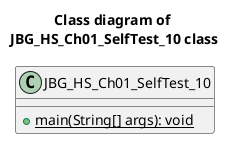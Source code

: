 @startuml
title Class diagram of \nJBG_HS_Ch01_SelfTest_10 class

class JBG_HS_Ch01_SelfTest_10 {
    {method} + {static} main(String[] args): void
}
@enduml